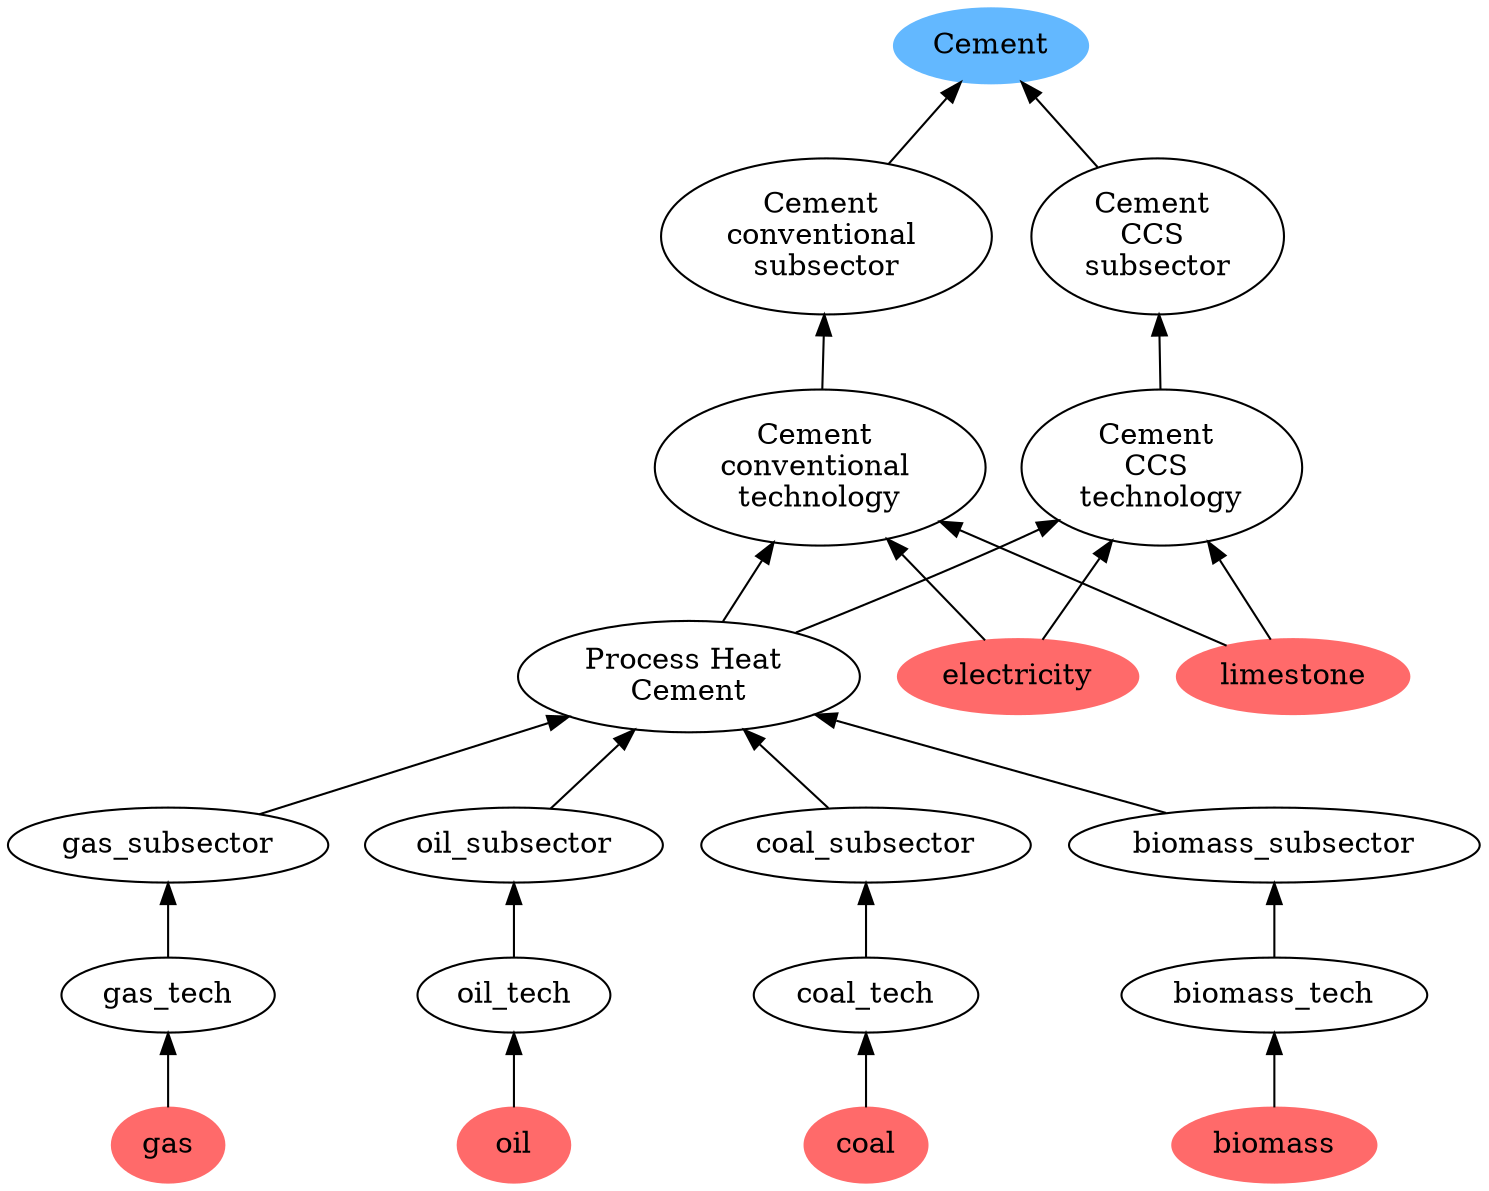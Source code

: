 digraph region{
	Cement[style=filled,color=steelblue1];
	Cement_conv[label="Cement \nconventional \nsubsector"];
	Cement_CCS[label="Cement \nCCS \nsubsector"];
	Cement->Cement_conv[dir=back];
	Cement->Cement_CCS[dir=back];
	Cement_conv_tech[label="Cement \nconventional \ntechnology"];
	Cement_CCS_tech[label="Cement \nCCS \ntechnology"];
	Cement_conv->Cement_conv_tech[dir=back];
	Cement_CCS->Cement_CCS_tech[dir=back];
	process_heat[label="Process Heat \nCement"];
	electricity[style=filled,color=indianred1];
	limestone[style=filled,color=indianred1];
	coal[style=filled,color=indianred1];
	gas[style=filled,color=indianred1];
	oil[style=filled,color=indianred1];
	biomass[style=filled,color=indianred1];
	Cement_conv_tech->electricity[dir=back];
	Cement_conv_tech->limestone[dir=back];
	Cement_conv_tech->process_heat[dir=back];
	Cement_CCS_tech->electricity[dir=back];
	Cement_CCS_tech->limestone[dir=back];
	Cement_CCS_tech->process_heat[dir=back];
	process_heat->gas_subsector[dir=back];
	process_heat->oil_subsector[dir=back];
	process_heat->coal_subsector[dir=back];
	process_heat->biomass_subsector[dir=back];
	gas_subsector->gas_tech[dir=back];
	oil_subsector->oil_tech[dir=back];
	coal_subsector->coal_tech[dir=back];
	biomass_subsector->biomass_tech[dir=back];
	gas_tech->gas[dir=back];
	oil_tech->oil[dir=back];
	coal_tech->coal[dir=back];
	biomass_tech->biomass[dir=back];

}